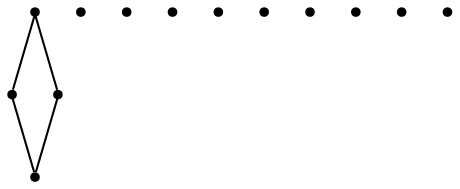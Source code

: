 graph {
  node [shape=point,comment="{\"directed\":false,\"doi\":\"10.1007/978-3-030-04414-5_25\",\"figure\":\"2 (2)\"}"]

  v0 [pos="1365.8676072647354,302.0529634757386"]
  v1 [pos="1332.528962926737,268.71485490012094"]
  v2 [pos="1299.1903185887386,368.7294349775274"]
  v3 [pos="1265.8516742507402,335.39119922663303"]
  v4 [pos="1232.5130299127418,435.40590647931623"]
  v5 [pos="1199.1743855747434,402.06767072842183"]
  v6 [pos="1165.8357412367452,468.7441422302107"]
  v7 [pos="1132.4970968987468,535.4206137319995"]
  v8 [pos="1099.1584525607484,502.0823779811051"]
  v9 [pos="1065.819776428541,602.0970852337883"]
  v10 [pos="1032.4811320905426,568.758849482894"]
  v11 [pos="999.1424877525443,668.7735527613497"]
  v12 [pos="965.8038434145459,635.4353209846828"]

  v0 -- v11 [id="-1",pos="1365.8676072647354,302.0529634757386 1365.8675118821088,668.7735567355771 1365.8675118821088,668.7735567355771 1365.8675118821088,668.7735567355771 999.1424877525443,668.7735527613497 999.1424877525443,668.7735527613497 999.1424877525443,668.7735527613497"]
  v0 -- v1 [id="-2",pos="1365.8676072647354,302.0529634757386 1365.8675118821088,268.7147277248441 1365.8675118821088,268.7147277248441 1365.8675118821088,268.7147277248441 1332.528962926737,268.71485490012094 1332.528962926737,268.71485490012094 1332.528962926737,268.71485490012094"]
  v1 -- v12 [id="-25",pos="1332.528962926737,268.71485490012094 965.8038434145459,268.7147277248441 965.8038434145459,268.7147277248441 965.8038434145459,268.7147277248441 965.8038434145459,635.4353209846828 965.8038434145459,635.4353209846828 965.8038434145459,635.4353209846828"]
  v11 -- v12 [id="-26",pos="999.1424877525443,668.7735527613497 965.8038434145459,668.7735567355771 965.8038434145459,668.7735567355771 965.8038434145459,668.7735567355771 965.8038434145459,635.4353209846828 965.8038434145459,635.4353209846828 965.8038434145459,635.4353209846828"]
}